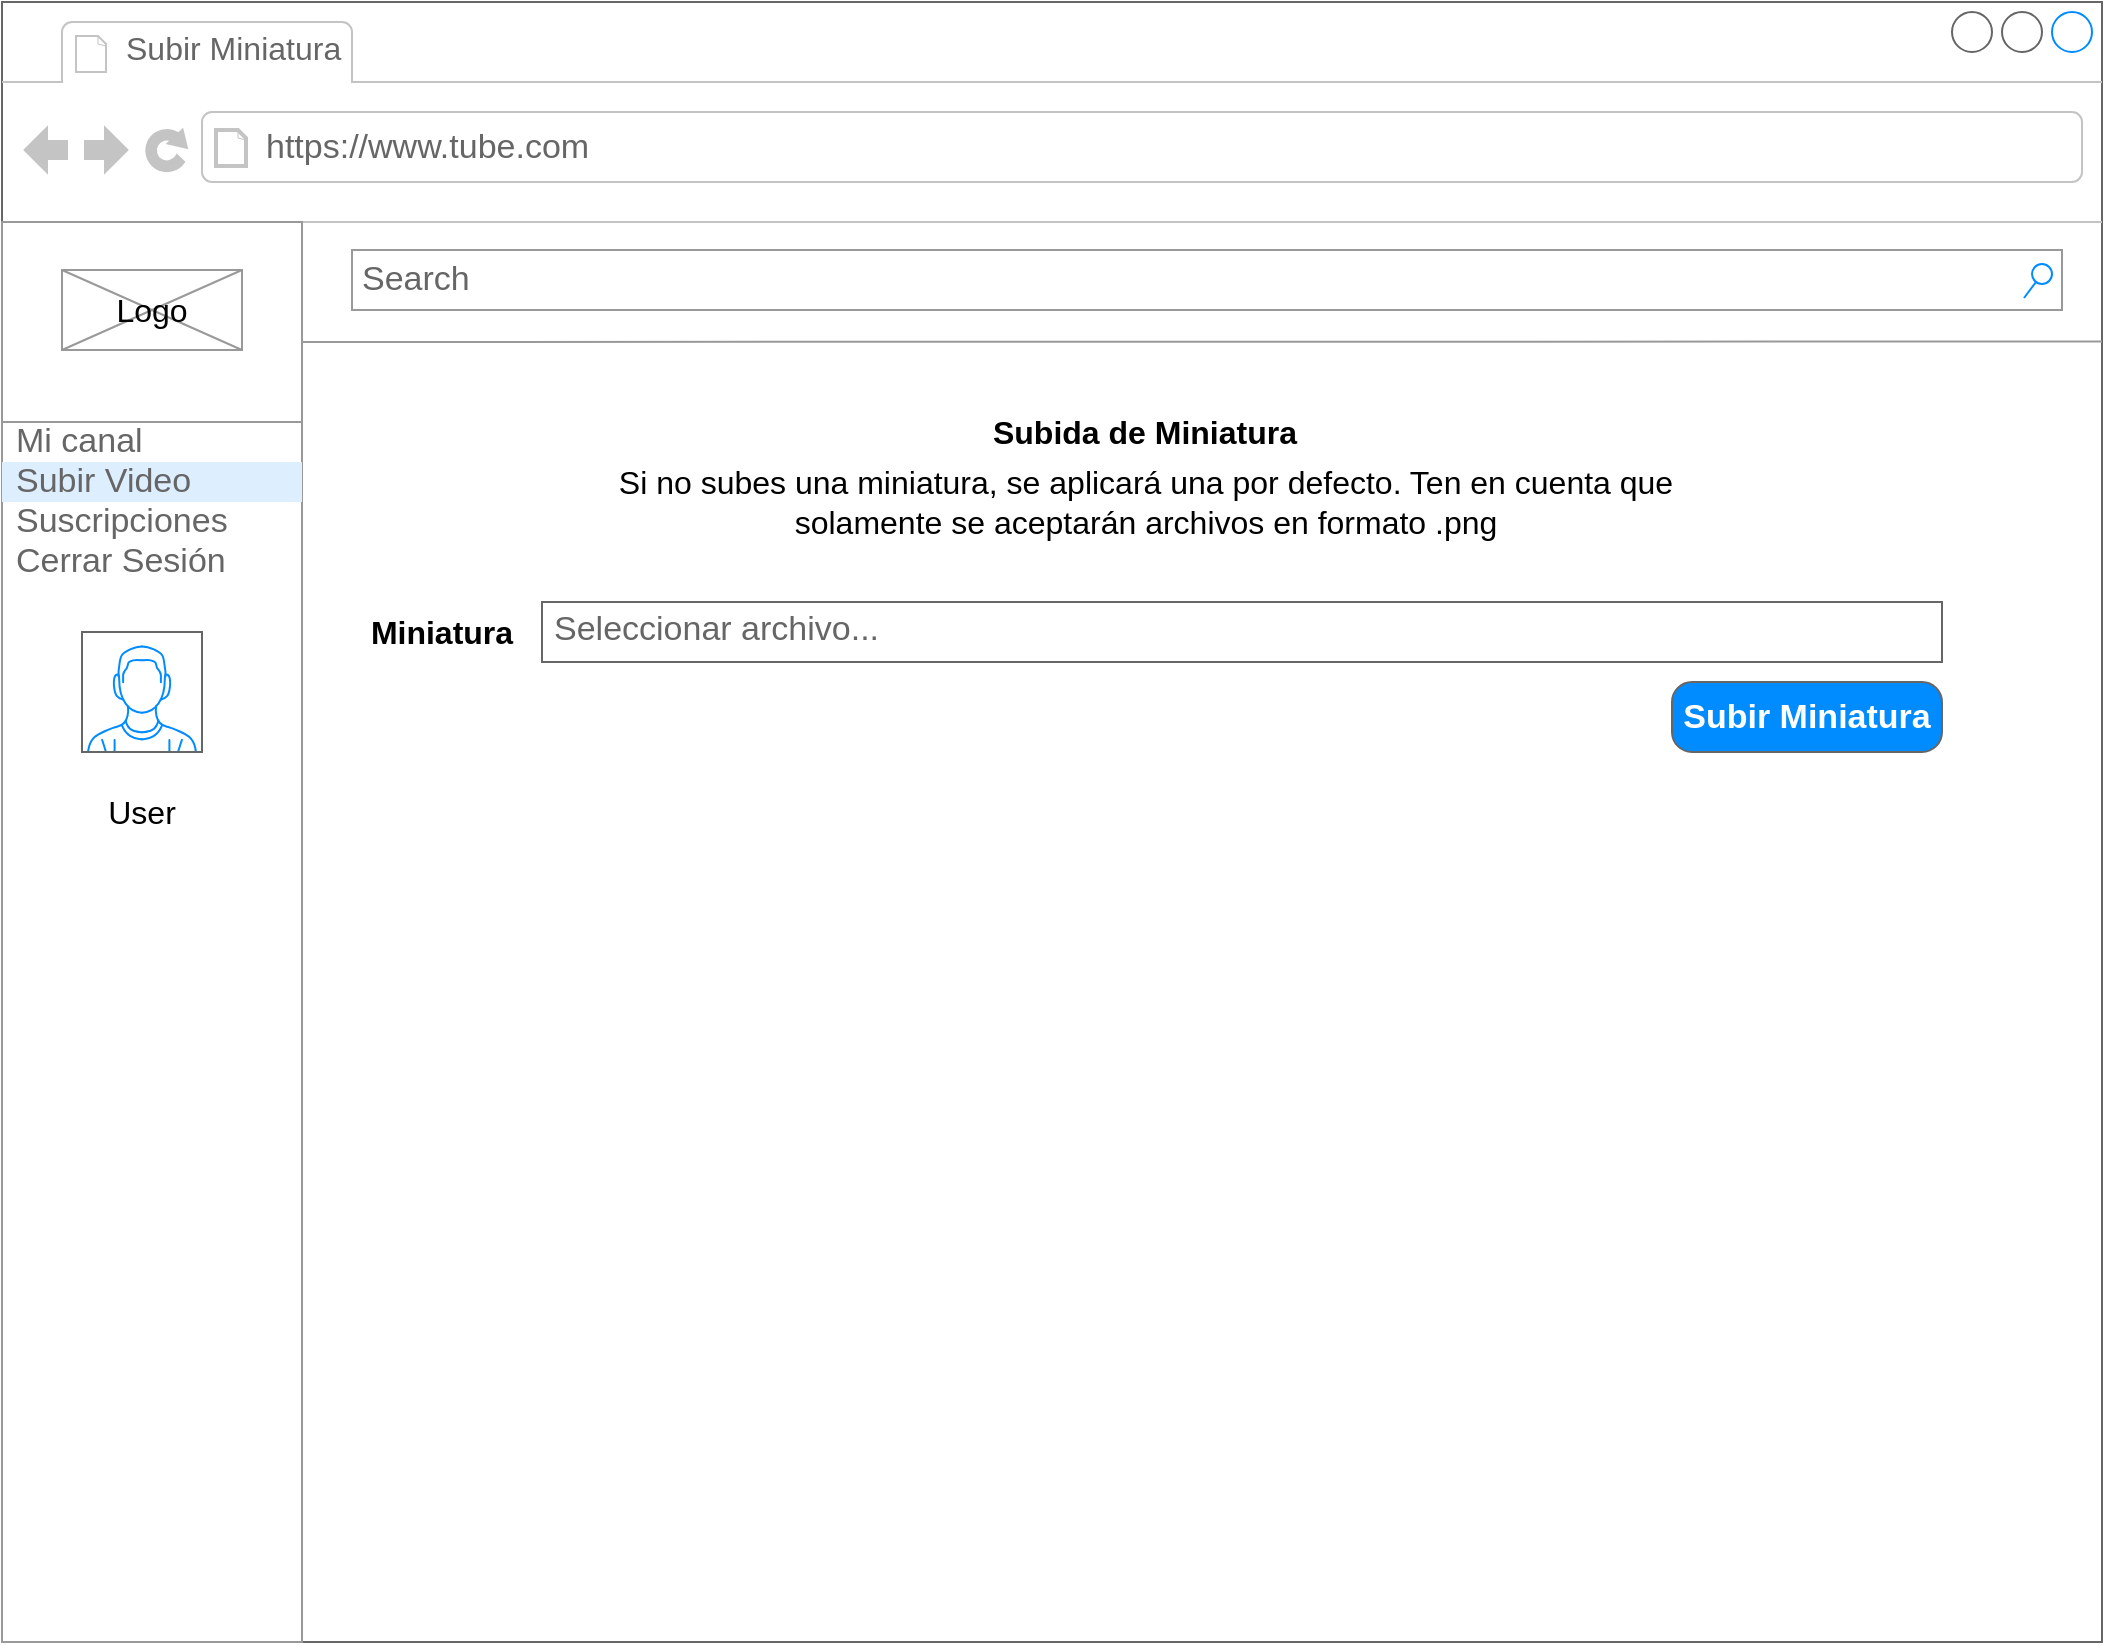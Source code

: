 <mxfile version="10.6.6" type="device"><diagram name="Page-1" id="2cc2dc42-3aac-f2a9-1cec-7a8b7cbee084"><mxGraphModel dx="1306" dy="920" grid="1" gridSize="10" guides="1" tooltips="1" connect="1" arrows="1" fold="1" page="1" pageScale="1" pageWidth="1100" pageHeight="850" background="#ffffff" math="0" shadow="0"><root><mxCell id="0"/><mxCell id="1" parent="0"/><mxCell id="7026571954dc6520-1" value="" style="strokeWidth=1;shadow=0;dashed=0;align=center;html=1;shape=mxgraph.mockup.containers.browserWindow;rSize=0;fillColor=#ffffff;strokeColor=#666666;mainText=,;recursiveResize=0;rounded=0;labelBackgroundColor=none;fontFamily=Verdana;fontSize=12;fontColor=#000000;" parent="1" vertex="1"><mxGeometry x="30" y="20" width="1050" height="820" as="geometry"/></mxCell><mxCell id="7026571954dc6520-2" value="Subir Miniatura" style="strokeWidth=1;shadow=0;dashed=0;align=center;html=1;shape=mxgraph.mockup.containers.anchor;fontSize=16;fontColor=#666666;align=left;" parent="7026571954dc6520-1" vertex="1"><mxGeometry x="60" y="10" width="110" height="26" as="geometry"/></mxCell><mxCell id="7026571954dc6520-3" value="https://www.tube.com" style="strokeWidth=1;shadow=0;dashed=0;align=center;html=1;shape=mxgraph.mockup.containers.anchor;rSize=0;fontSize=17;fontColor=#666666;align=left;" parent="7026571954dc6520-1" vertex="1"><mxGeometry x="130" y="60" width="250" height="26" as="geometry"/></mxCell><mxCell id="-4WWqoI9mab1eY8_YWy1-1" value="" style="strokeWidth=1;shadow=0;dashed=0;align=center;html=1;shape=mxgraph.mockup.forms.rrect;rSize=0;strokeColor=#999999;fillColor=#ffffff;" parent="7026571954dc6520-1" vertex="1"><mxGeometry y="110" width="150" height="710" as="geometry"/></mxCell><mxCell id="-4WWqoI9mab1eY8_YWy1-2" value="" style="strokeWidth=1;shadow=0;dashed=0;align=center;html=1;shape=mxgraph.mockup.forms.rrect;rSize=0;strokeColor=#999999;fontColor=#008cff;fontSize=17;fillColor=#ffffff;resizeWidth=1;verticalAlign=bottom;" parent="-4WWqoI9mab1eY8_YWy1-1" vertex="1"><mxGeometry width="150" height="100" relative="1" as="geometry"><mxPoint as="offset"/></mxGeometry></mxCell><mxCell id="-4WWqoI9mab1eY8_YWy1-4" value="Mi canal" style="strokeWidth=1;shadow=0;dashed=0;align=center;html=1;shape=mxgraph.mockup.forms.anchor;fontSize=17;fontColor=#666666;align=left;spacingLeft=5;resizeWidth=1;" parent="-4WWqoI9mab1eY8_YWy1-1" vertex="1"><mxGeometry width="150" height="20" relative="1" as="geometry"><mxPoint y="100" as="offset"/></mxGeometry></mxCell><mxCell id="-4WWqoI9mab1eY8_YWy1-6" value="Cerrar Sesión" style="strokeWidth=1;shadow=0;dashed=0;align=center;html=1;shape=mxgraph.mockup.forms.anchor;fontSize=17;fontColor=#666666;align=left;spacingLeft=5;resizeWidth=1;" parent="-4WWqoI9mab1eY8_YWy1-1" vertex="1"><mxGeometry width="150" height="20" relative="1" as="geometry"><mxPoint y="160" as="offset"/></mxGeometry></mxCell><mxCell id="-4WWqoI9mab1eY8_YWy1-5" value="Subir Video" style="strokeWidth=1;shadow=0;dashed=0;align=center;html=1;shape=mxgraph.mockup.forms.rrect;rSize=0;fontSize=17;fontColor=#666666;align=left;spacingLeft=5;fillColor=#ddeeff;strokeColor=none;resizeWidth=1;" parent="-4WWqoI9mab1eY8_YWy1-1" vertex="1"><mxGeometry width="150" height="20" relative="1" as="geometry"><mxPoint y="120" as="offset"/></mxGeometry></mxCell><mxCell id="-4WWqoI9mab1eY8_YWy1-7" value="" style="verticalLabelPosition=bottom;shadow=0;dashed=0;align=center;html=1;verticalAlign=top;strokeWidth=1;shape=mxgraph.mockup.containers.userMale;strokeColor=#666666;strokeColor2=#008cff;fillColor=#ffffff;" parent="-4WWqoI9mab1eY8_YWy1-1" vertex="1"><mxGeometry x="40" y="205" width="60" height="60" as="geometry"/></mxCell><mxCell id="-4WWqoI9mab1eY8_YWy1-60" value="Suscripciones" style="text;html=1;strokeColor=none;fillColor=none;align=left;verticalAlign=middle;whiteSpace=wrap;rounded=0;fontSize=17;fontColor=#666666;" parent="-4WWqoI9mab1eY8_YWy1-1" vertex="1"><mxGeometry x="5" y="140" width="140" height="20" as="geometry"/></mxCell><mxCell id="-4WWqoI9mab1eY8_YWy1-49" value="&lt;div align=&quot;center&quot;&gt;Logo&lt;/div&gt;" style="text;html=1;strokeColor=none;fillColor=none;align=left;verticalAlign=middle;whiteSpace=wrap;rounded=0;fontStyle=1;fontSize=16;" parent="-4WWqoI9mab1eY8_YWy1-1" vertex="1"><mxGeometry x="50" y="34" width="50" height="20" as="geometry"/></mxCell><mxCell id="-4WWqoI9mab1eY8_YWy1-48" value="" style="verticalLabelPosition=bottom;shadow=0;dashed=0;align=center;html=1;verticalAlign=top;strokeWidth=1;shape=mxgraph.mockup.graphics.simpleIcon;strokeColor=#999999;fillColor=#ffffff;fontSize=16;" parent="-4WWqoI9mab1eY8_YWy1-1" vertex="1"><mxGeometry x="30" y="24" width="90" height="40" as="geometry"/></mxCell><mxCell id="q2iT-z8qO4uG5c_oZrv2-23" value="&lt;span style=&quot;font-size: 16px&quot;&gt;Logo&lt;/span&gt;" style="text;html=1;strokeColor=none;fillColor=none;align=center;verticalAlign=middle;whiteSpace=wrap;rounded=0;" parent="-4WWqoI9mab1eY8_YWy1-1" vertex="1"><mxGeometry x="25" y="29" width="100" height="30" as="geometry"/></mxCell><mxCell id="q2iT-z8qO4uG5c_oZrv2-22" value="&lt;span style=&quot;font-size: 16px&quot;&gt;User&lt;/span&gt;" style="text;html=1;strokeColor=none;fillColor=none;align=center;verticalAlign=middle;whiteSpace=wrap;rounded=0;" parent="-4WWqoI9mab1eY8_YWy1-1" vertex="1"><mxGeometry x="49" y="280" width="42" height="30" as="geometry"/></mxCell><mxCell id="-4WWqoI9mab1eY8_YWy1-47" value="" style="endArrow=none;html=1;fontSize=16;entryX=1;entryY=0.207;entryDx=0;entryDy=0;entryPerimeter=0;strokeColor=#999999;" parent="7026571954dc6520-1" target="7026571954dc6520-1" edge="1"><mxGeometry width="50" height="50" relative="1" as="geometry"><mxPoint x="150" y="170" as="sourcePoint"/><mxPoint x="280" y="170" as="targetPoint"/></mxGeometry></mxCell><mxCell id="-4WWqoI9mab1eY8_YWy1-51" value="Search" style="strokeWidth=1;shadow=0;dashed=0;align=center;html=1;shape=mxgraph.mockup.forms.searchBox;strokeColor=#999999;mainText=;fillColor=#ffffff;strokeColor2=#008cff;fontColor=#666666;fontSize=17;align=left;spacingLeft=3;" parent="7026571954dc6520-1" vertex="1"><mxGeometry x="175" y="124" width="855" height="30" as="geometry"/></mxCell><mxCell id="TR5u1PIHKD38yiOZXvE0-16" value="&lt;b&gt;&lt;font style=&quot;font-size: 16px&quot;&gt;Subida de Miniatura&lt;/font&gt;&lt;/b&gt;" style="text;html=1;strokeColor=none;fillColor=none;align=center;verticalAlign=middle;whiteSpace=wrap;rounded=0;" parent="7026571954dc6520-1" vertex="1"><mxGeometry x="465" y="200" width="213" height="30" as="geometry"/></mxCell><mxCell id="TR5u1PIHKD38yiOZXvE0-18" value="Seleccionar archivo..." style="strokeWidth=1;shadow=0;dashed=0;align=center;html=1;shape=mxgraph.mockup.text.textBox;fillColor=#ffffff;fontColor=#666666;align=left;fontSize=17;spacingLeft=4;spacingTop=-3;strokeColor=#666666;mainText=" parent="7026571954dc6520-1" vertex="1"><mxGeometry x="270" y="300" width="700" height="30" as="geometry"/></mxCell><mxCell id="TR5u1PIHKD38yiOZXvE0-24" value="Subir Miniatura" style="strokeWidth=1;shadow=0;dashed=0;align=center;html=1;shape=mxgraph.mockup.buttons.button;strokeColor=#666666;fontColor=#ffffff;mainText=;buttonStyle=round;fontSize=17;fontStyle=1;fillColor=#008cff;whiteSpace=wrap;" parent="7026571954dc6520-1" vertex="1"><mxGeometry x="835" y="340" width="135" height="35" as="geometry"/></mxCell><mxCell id="q2iT-z8qO4uG5c_oZrv2-21" value="&lt;span style=&quot;font-size: 16px&quot;&gt;Si no subes una miniatura, se aplicará una por defecto. Ten en cuenta que solamente se aceptarán archivos en formato .png&lt;/span&gt;" style="text;html=1;strokeColor=none;fillColor=none;align=center;verticalAlign=middle;whiteSpace=wrap;rounded=0;" parent="7026571954dc6520-1" vertex="1"><mxGeometry x="281.5" y="235" width="580" height="30" as="geometry"/></mxCell><mxCell id="TR5u1PIHKD38yiOZXvE0-20" value="&lt;b&gt;&lt;font style=&quot;font-size: 16px&quot;&gt;Miniatura&lt;/font&gt;&lt;/b&gt;" style="text;html=1;strokeColor=none;fillColor=none;align=center;verticalAlign=middle;whiteSpace=wrap;rounded=0;" parent="1" vertex="1"><mxGeometry x="230" y="320" width="40" height="30" as="geometry"/></mxCell></root></mxGraphModel></diagram></mxfile>
